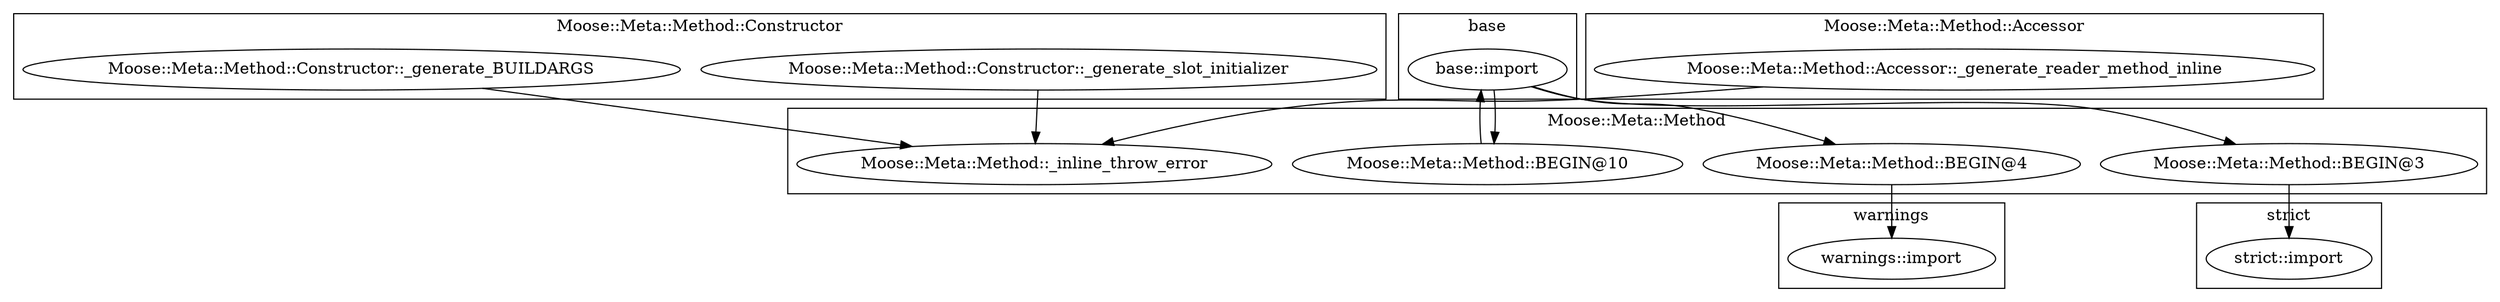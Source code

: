 digraph {
graph [overlap=false]
subgraph cluster_warnings {
	label="warnings";
	"warnings::import";
}
subgraph cluster_Moose_Meta_Method_Constructor {
	label="Moose::Meta::Method::Constructor";
	"Moose::Meta::Method::Constructor::_generate_slot_initializer";
	"Moose::Meta::Method::Constructor::_generate_BUILDARGS";
}
subgraph cluster_base {
	label="base";
	"base::import";
}
subgraph cluster_strict {
	label="strict";
	"strict::import";
}
subgraph cluster_Moose_Meta_Method {
	label="Moose::Meta::Method";
	"Moose::Meta::Method::BEGIN@4";
	"Moose::Meta::Method::BEGIN@10";
	"Moose::Meta::Method::_inline_throw_error";
	"Moose::Meta::Method::BEGIN@3";
}
subgraph cluster_Moose_Meta_Method_Accessor {
	label="Moose::Meta::Method::Accessor";
	"Moose::Meta::Method::Accessor::_generate_reader_method_inline";
}
"base::import" -> "Moose::Meta::Method::BEGIN@3";
"base::import" -> "Moose::Meta::Method::BEGIN@10";
"base::import" -> "Moose::Meta::Method::BEGIN@4";
"Moose::Meta::Method::BEGIN@10" -> "base::import";
"Moose::Meta::Method::BEGIN@4" -> "warnings::import";
"Moose::Meta::Method::Constructor::_generate_slot_initializer" -> "Moose::Meta::Method::_inline_throw_error";
"Moose::Meta::Method::Accessor::_generate_reader_method_inline" -> "Moose::Meta::Method::_inline_throw_error";
"Moose::Meta::Method::Constructor::_generate_BUILDARGS" -> "Moose::Meta::Method::_inline_throw_error";
"Moose::Meta::Method::BEGIN@3" -> "strict::import";
}
